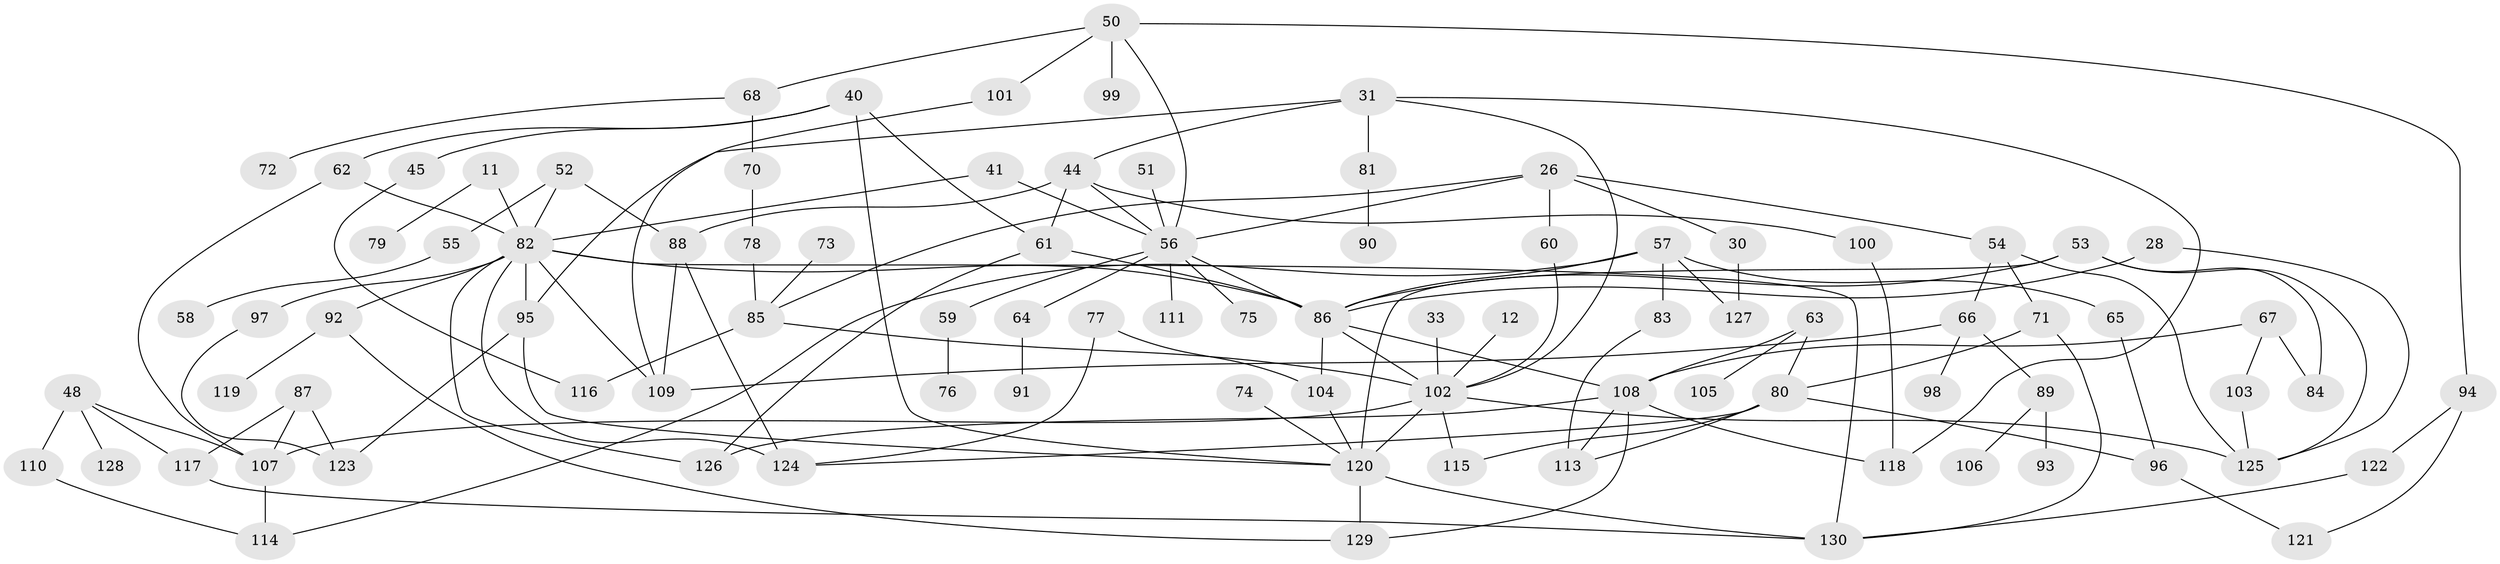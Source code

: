 // original degree distribution, {6: 0.015384615384615385, 8: 0.007692307692307693, 5: 0.06153846153846154, 4: 0.14615384615384616, 9: 0.007692307692307693, 7: 0.015384615384615385, 2: 0.27692307692307694, 3: 0.2923076923076923, 1: 0.17692307692307693}
// Generated by graph-tools (version 1.1) at 2025/45/03/04/25 21:45:48]
// undirected, 91 vertices, 138 edges
graph export_dot {
graph [start="1"]
  node [color=gray90,style=filled];
  11;
  12;
  26;
  28;
  30;
  31 [super="+22"];
  33;
  40;
  41;
  44 [super="+35"];
  45;
  48 [super="+39"];
  50 [super="+43"];
  51;
  52;
  53 [super="+15"];
  54;
  55;
  56 [super="+4+3"];
  57 [super="+27"];
  58;
  59;
  60;
  61;
  62;
  63;
  64;
  65;
  66;
  67;
  68;
  70;
  71;
  72;
  73;
  74;
  75;
  76;
  77;
  78;
  79;
  80;
  81;
  82 [super="+5+9"];
  83;
  84;
  85 [super="+34"];
  86 [super="+1+6"];
  87;
  88;
  89;
  90;
  91;
  92;
  93;
  94;
  95;
  96;
  97;
  98;
  99;
  100;
  101;
  102 [super="+29"];
  103;
  104;
  105;
  106;
  107 [super="+37"];
  108 [super="+25+49"];
  109;
  110;
  111;
  113;
  114;
  115;
  116;
  117 [super="+42"];
  118 [super="+46"];
  119;
  120 [super="+18+21+47+112"];
  121;
  122;
  123;
  124 [super="+69"];
  125 [super="+32"];
  126;
  127;
  128;
  129 [super="+36"];
  130;
  11 -- 79;
  11 -- 82;
  12 -- 102;
  26 -- 30;
  26 -- 60;
  26 -- 54;
  26 -- 56;
  26 -- 85;
  28 -- 86;
  28 -- 125;
  30 -- 127;
  31 -- 81;
  31 -- 44;
  31 -- 95;
  31 -- 102;
  31 -- 118;
  33 -- 102;
  40 -- 45;
  40 -- 62;
  40 -- 61;
  40 -- 120;
  41 -- 56;
  41 -- 82;
  44 -- 61;
  44 -- 56;
  44 -- 88;
  44 -- 100;
  45 -- 116;
  48 -- 128;
  48 -- 117 [weight=2];
  48 -- 107;
  48 -- 110;
  50 -- 68;
  50 -- 94;
  50 -- 101;
  50 -- 56;
  50 -- 99;
  51 -- 56;
  52 -- 55;
  52 -- 88;
  52 -- 82;
  53 -- 84;
  53 -- 125 [weight=2];
  53 -- 86;
  53 -- 120;
  54 -- 66;
  54 -- 71;
  54 -- 125;
  55 -- 58;
  56 -- 59;
  56 -- 75;
  56 -- 111;
  56 -- 64;
  56 -- 86;
  57 -- 65;
  57 -- 83;
  57 -- 127;
  57 -- 86 [weight=2];
  57 -- 114;
  59 -- 76;
  60 -- 102;
  61 -- 126;
  61 -- 86;
  62 -- 107;
  62 -- 82;
  63 -- 80;
  63 -- 105;
  63 -- 108;
  64 -- 91;
  65 -- 96;
  66 -- 89;
  66 -- 98;
  66 -- 109;
  67 -- 103;
  67 -- 84;
  67 -- 108;
  68 -- 70;
  68 -- 72;
  70 -- 78;
  71 -- 80;
  71 -- 130;
  73 -- 85;
  74 -- 120;
  77 -- 104;
  77 -- 124;
  78 -- 85;
  80 -- 113;
  80 -- 115;
  80 -- 124;
  80 -- 96;
  81 -- 90;
  82 -- 95;
  82 -- 109;
  82 -- 130;
  82 -- 97;
  82 -- 86;
  82 -- 126;
  82 -- 124 [weight=2];
  82 -- 92;
  83 -- 113;
  85 -- 116;
  85 -- 102;
  86 -- 104 [weight=2];
  86 -- 108 [weight=2];
  86 -- 102;
  87 -- 123;
  87 -- 107;
  87 -- 117;
  88 -- 109;
  88 -- 124;
  89 -- 93;
  89 -- 106;
  92 -- 119;
  92 -- 129;
  94 -- 121;
  94 -- 122;
  95 -- 123;
  95 -- 120;
  96 -- 121;
  97 -- 123;
  100 -- 118;
  101 -- 109;
  102 -- 115;
  102 -- 107;
  102 -- 120 [weight=2];
  102 -- 125;
  103 -- 125;
  104 -- 120;
  107 -- 114;
  108 -- 113;
  108 -- 129;
  108 -- 118;
  108 -- 126;
  110 -- 114;
  117 -- 130;
  120 -- 129;
  120 -- 130;
  122 -- 130;
}

